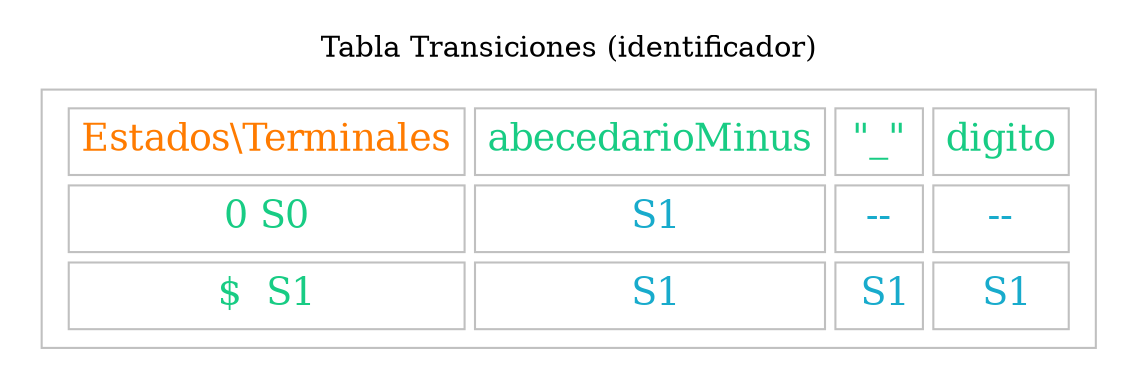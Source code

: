digraph G {
color=white;
edge[fontname="Helvetica,Arial,sans-serif"];
node[shape=box];
subgraph cluster1 {

node[color=gray];
label = "Tabla Transiciones (identificador)"
node[color=gray];
a0[fontcolor=red fontsize="18"];
a0 [label=<
<TABLE border="0" cellspacing="5" cellpadding="5">
<TR>
<TD border="1"><font color="#ff7b00">Estados\Terminales</font></TD>
<TD border="1" ><font color="#18cc84">abecedarioMinus</font></TD>
<TD border="1" ><font color="#18cc84">"_"</font></TD>
<TD border="1" ><font color="#18cc84">digito</font></TD>
</TR>
<TR>
<TD border="1" ><font color="#18cc84">0 S0</font></TD>
<TD border="1" ><font color="#18abcc"> S1</font></TD>
<TD border="1" ><font color="#18abcc"> -- </font></TD>
<TD border="1" ><font color="#18abcc"> -- </font></TD>
</TR>
  <TR>
<TD border="1" ><font color="#18cc84">$  S1</font></TD>
<TD border="1" ><font color="#18abcc"> S1</font></TD>
<TD border="1" ><font color="#18abcc"> S1</font></TD>
<TD border="1" ><font color="#18abcc"> S1</font></TD>
</TR>

</TABLE>>];
}
}